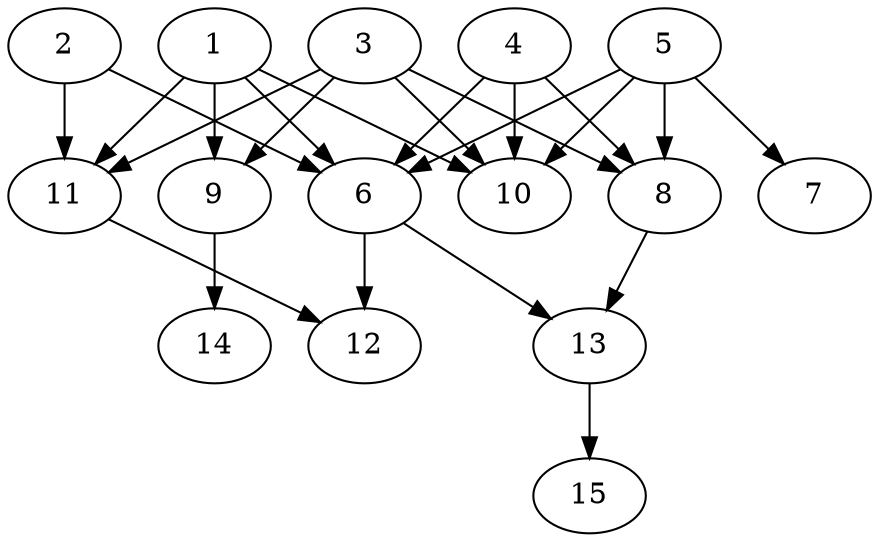 // DAG automatically generated by daggen at Thu Oct  3 13:59:26 2019
// ./daggen --dot -n 15 --ccr 0.4 --fat 0.7 --regular 0.5 --density 0.7 --mindata 5242880 --maxdata 52428800 
digraph G {
  1 [size="76300800", alpha="0.12", expect_size="30520320"] 
  1 -> 6 [size ="30520320"]
  1 -> 9 [size ="30520320"]
  1 -> 10 [size ="30520320"]
  1 -> 11 [size ="30520320"]
  2 [size="63393280", alpha="0.02", expect_size="25357312"] 
  2 -> 6 [size ="25357312"]
  2 -> 11 [size ="25357312"]
  3 [size="39879680", alpha="0.04", expect_size="15951872"] 
  3 -> 8 [size ="15951872"]
  3 -> 9 [size ="15951872"]
  3 -> 10 [size ="15951872"]
  3 -> 11 [size ="15951872"]
  4 [size="80578560", alpha="0.17", expect_size="32231424"] 
  4 -> 6 [size ="32231424"]
  4 -> 8 [size ="32231424"]
  4 -> 10 [size ="32231424"]
  5 [size="56035840", alpha="0.18", expect_size="22414336"] 
  5 -> 6 [size ="22414336"]
  5 -> 7 [size ="22414336"]
  5 -> 8 [size ="22414336"]
  5 -> 10 [size ="22414336"]
  6 [size="118062080", alpha="0.18", expect_size="47224832"] 
  6 -> 12 [size ="47224832"]
  6 -> 13 [size ="47224832"]
  7 [size="52047360", alpha="0.11", expect_size="20818944"] 
  8 [size="62051840", alpha="0.19", expect_size="24820736"] 
  8 -> 13 [size ="24820736"]
  9 [size="13639680", alpha="0.03", expect_size="5455872"] 
  9 -> 14 [size ="5455872"]
  10 [size="57021440", alpha="0.05", expect_size="22808576"] 
  11 [size="17451520", alpha="0.10", expect_size="6980608"] 
  11 -> 12 [size ="6980608"]
  12 [size="90411520", alpha="0.16", expect_size="36164608"] 
  13 [size="104148480", alpha="0.07", expect_size="41659392"] 
  13 -> 15 [size ="41659392"]
  14 [size="125598720", alpha="0.16", expect_size="50239488"] 
  15 [size="108631040", alpha="0.09", expect_size="43452416"] 
}
